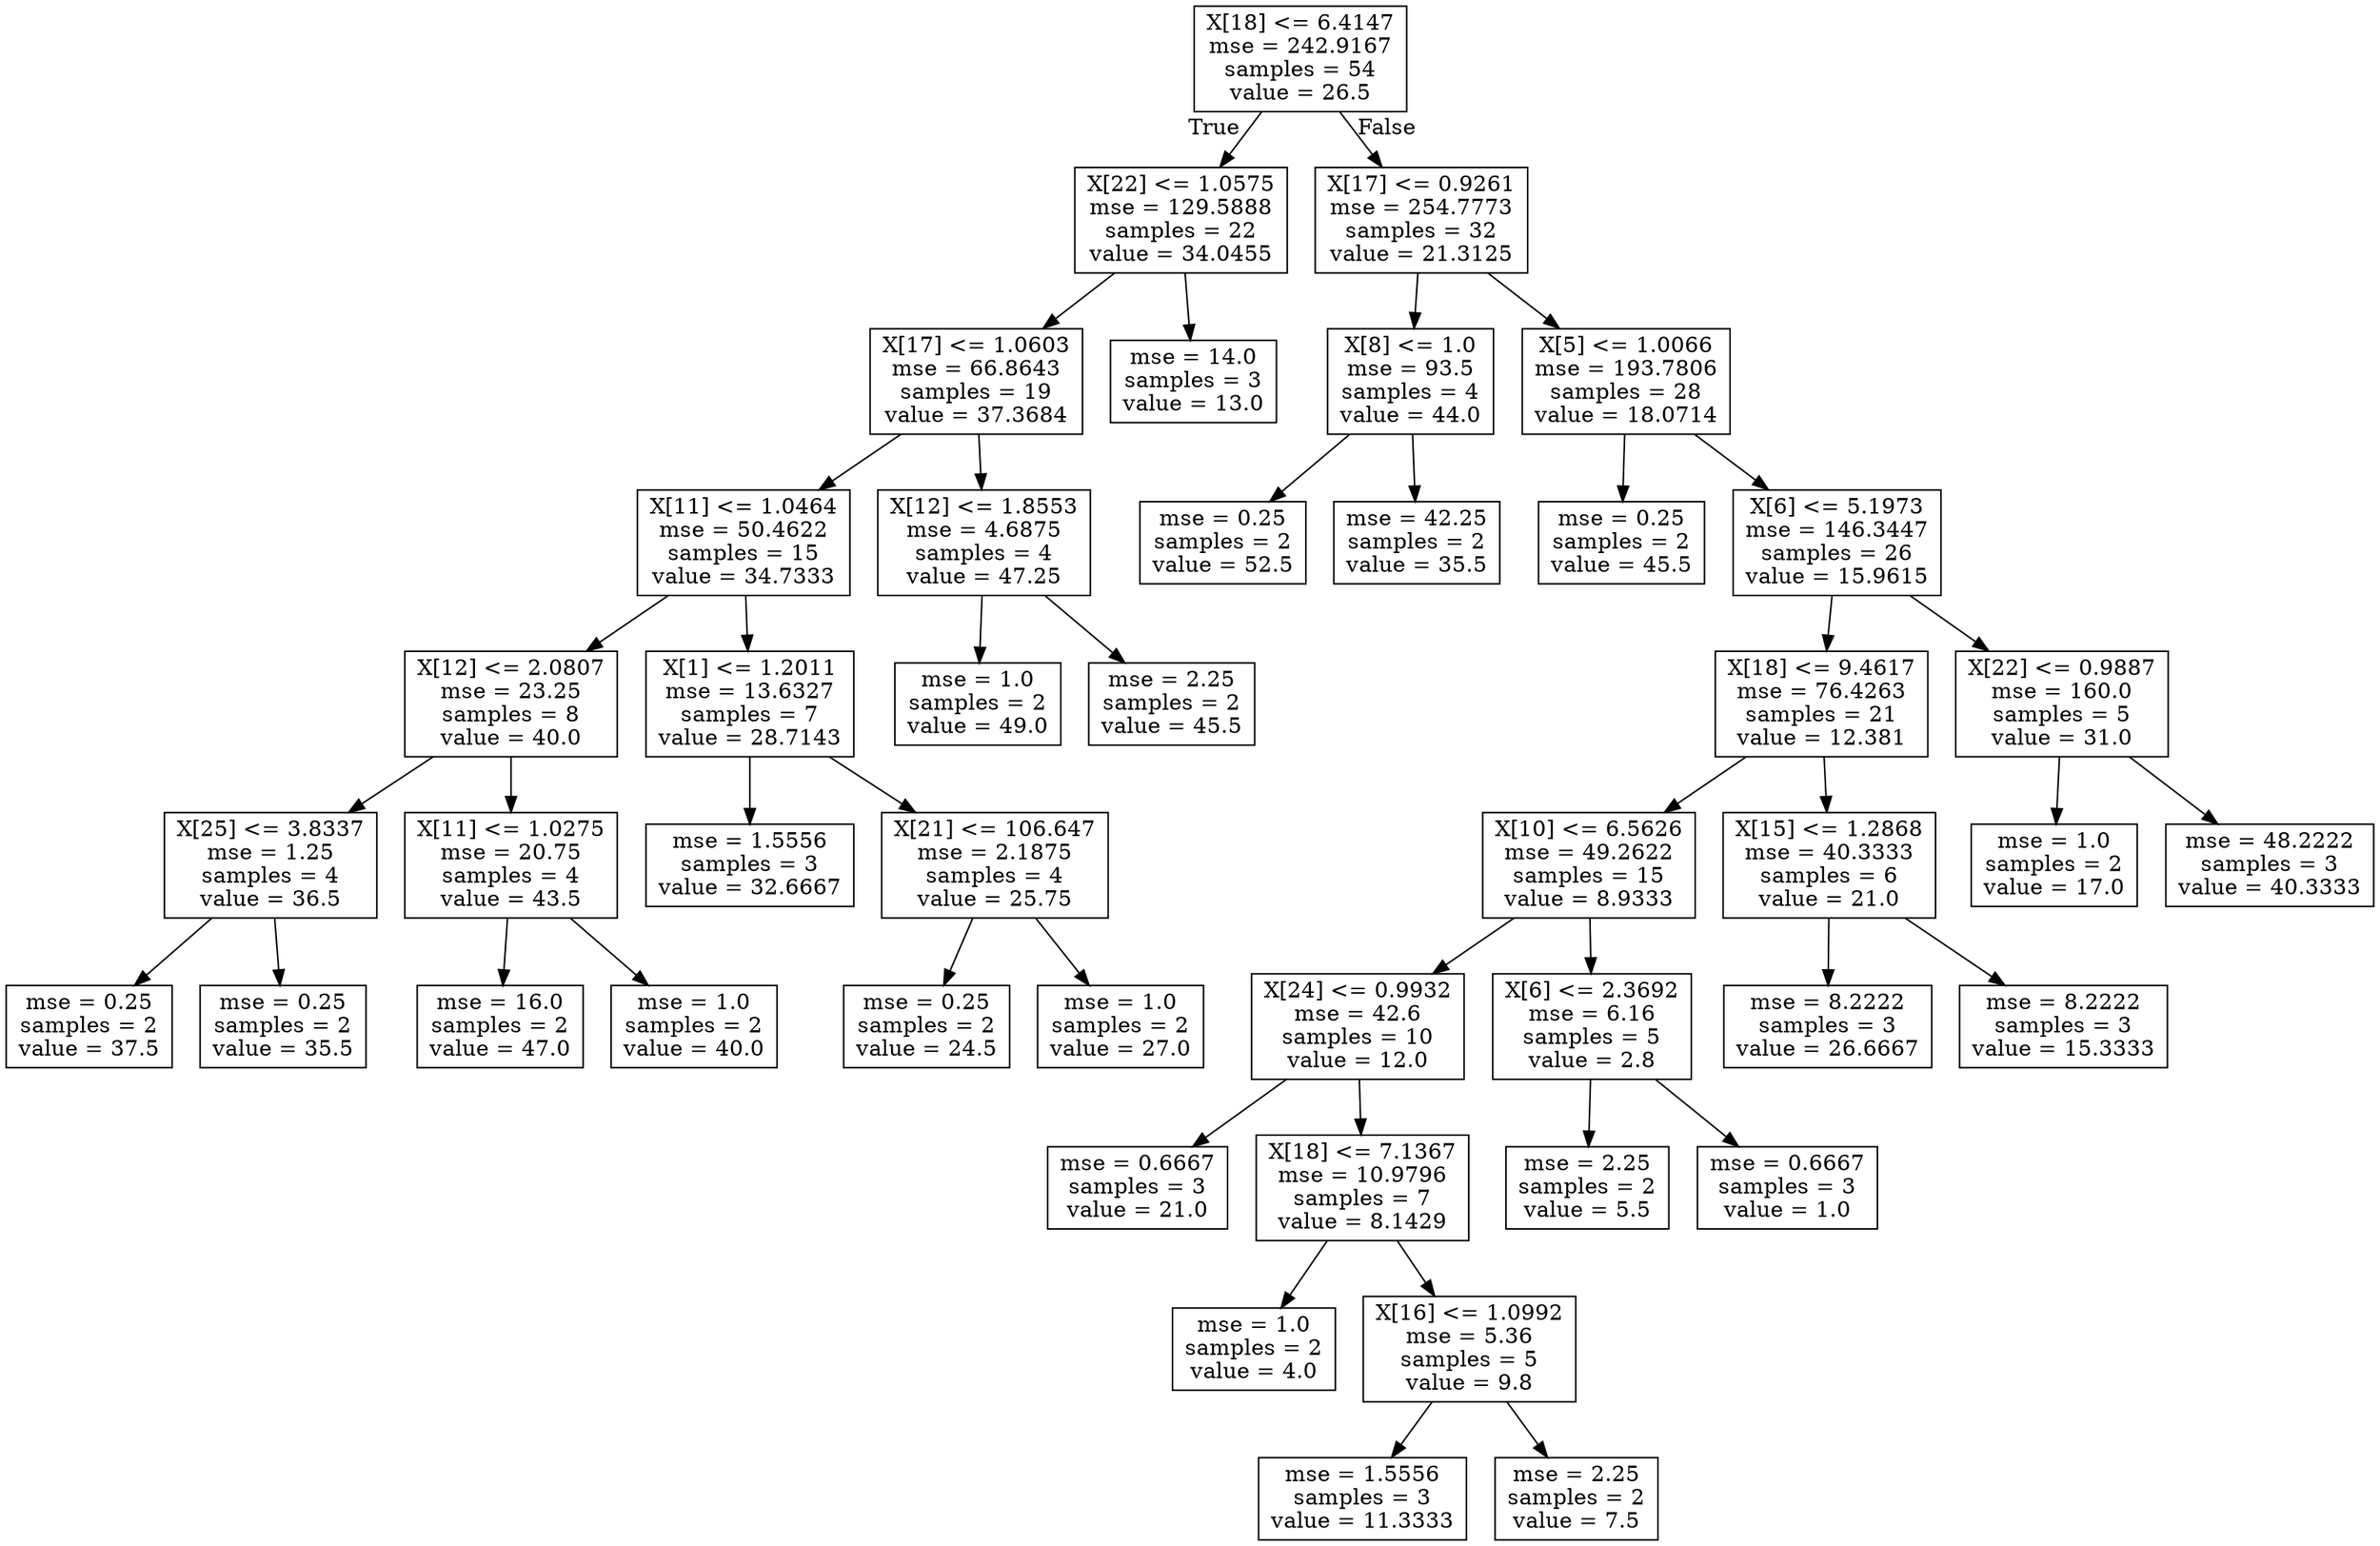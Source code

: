 digraph Tree {
node [shape=box] ;
0 [label="X[18] <= 6.4147\nmse = 242.9167\nsamples = 54\nvalue = 26.5"] ;
1 [label="X[22] <= 1.0575\nmse = 129.5888\nsamples = 22\nvalue = 34.0455"] ;
0 -> 1 [labeldistance=2.5, labelangle=45, headlabel="True"] ;
2 [label="X[17] <= 1.0603\nmse = 66.8643\nsamples = 19\nvalue = 37.3684"] ;
1 -> 2 ;
3 [label="X[11] <= 1.0464\nmse = 50.4622\nsamples = 15\nvalue = 34.7333"] ;
2 -> 3 ;
4 [label="X[12] <= 2.0807\nmse = 23.25\nsamples = 8\nvalue = 40.0"] ;
3 -> 4 ;
5 [label="X[25] <= 3.8337\nmse = 1.25\nsamples = 4\nvalue = 36.5"] ;
4 -> 5 ;
6 [label="mse = 0.25\nsamples = 2\nvalue = 37.5"] ;
5 -> 6 ;
7 [label="mse = 0.25\nsamples = 2\nvalue = 35.5"] ;
5 -> 7 ;
8 [label="X[11] <= 1.0275\nmse = 20.75\nsamples = 4\nvalue = 43.5"] ;
4 -> 8 ;
9 [label="mse = 16.0\nsamples = 2\nvalue = 47.0"] ;
8 -> 9 ;
10 [label="mse = 1.0\nsamples = 2\nvalue = 40.0"] ;
8 -> 10 ;
11 [label="X[1] <= 1.2011\nmse = 13.6327\nsamples = 7\nvalue = 28.7143"] ;
3 -> 11 ;
12 [label="mse = 1.5556\nsamples = 3\nvalue = 32.6667"] ;
11 -> 12 ;
13 [label="X[21] <= 106.647\nmse = 2.1875\nsamples = 4\nvalue = 25.75"] ;
11 -> 13 ;
14 [label="mse = 0.25\nsamples = 2\nvalue = 24.5"] ;
13 -> 14 ;
15 [label="mse = 1.0\nsamples = 2\nvalue = 27.0"] ;
13 -> 15 ;
16 [label="X[12] <= 1.8553\nmse = 4.6875\nsamples = 4\nvalue = 47.25"] ;
2 -> 16 ;
17 [label="mse = 1.0\nsamples = 2\nvalue = 49.0"] ;
16 -> 17 ;
18 [label="mse = 2.25\nsamples = 2\nvalue = 45.5"] ;
16 -> 18 ;
19 [label="mse = 14.0\nsamples = 3\nvalue = 13.0"] ;
1 -> 19 ;
20 [label="X[17] <= 0.9261\nmse = 254.7773\nsamples = 32\nvalue = 21.3125"] ;
0 -> 20 [labeldistance=2.5, labelangle=-45, headlabel="False"] ;
21 [label="X[8] <= 1.0\nmse = 93.5\nsamples = 4\nvalue = 44.0"] ;
20 -> 21 ;
22 [label="mse = 0.25\nsamples = 2\nvalue = 52.5"] ;
21 -> 22 ;
23 [label="mse = 42.25\nsamples = 2\nvalue = 35.5"] ;
21 -> 23 ;
24 [label="X[5] <= 1.0066\nmse = 193.7806\nsamples = 28\nvalue = 18.0714"] ;
20 -> 24 ;
25 [label="mse = 0.25\nsamples = 2\nvalue = 45.5"] ;
24 -> 25 ;
26 [label="X[6] <= 5.1973\nmse = 146.3447\nsamples = 26\nvalue = 15.9615"] ;
24 -> 26 ;
27 [label="X[18] <= 9.4617\nmse = 76.4263\nsamples = 21\nvalue = 12.381"] ;
26 -> 27 ;
28 [label="X[10] <= 6.5626\nmse = 49.2622\nsamples = 15\nvalue = 8.9333"] ;
27 -> 28 ;
29 [label="X[24] <= 0.9932\nmse = 42.6\nsamples = 10\nvalue = 12.0"] ;
28 -> 29 ;
30 [label="mse = 0.6667\nsamples = 3\nvalue = 21.0"] ;
29 -> 30 ;
31 [label="X[18] <= 7.1367\nmse = 10.9796\nsamples = 7\nvalue = 8.1429"] ;
29 -> 31 ;
32 [label="mse = 1.0\nsamples = 2\nvalue = 4.0"] ;
31 -> 32 ;
33 [label="X[16] <= 1.0992\nmse = 5.36\nsamples = 5\nvalue = 9.8"] ;
31 -> 33 ;
34 [label="mse = 1.5556\nsamples = 3\nvalue = 11.3333"] ;
33 -> 34 ;
35 [label="mse = 2.25\nsamples = 2\nvalue = 7.5"] ;
33 -> 35 ;
36 [label="X[6] <= 2.3692\nmse = 6.16\nsamples = 5\nvalue = 2.8"] ;
28 -> 36 ;
37 [label="mse = 2.25\nsamples = 2\nvalue = 5.5"] ;
36 -> 37 ;
38 [label="mse = 0.6667\nsamples = 3\nvalue = 1.0"] ;
36 -> 38 ;
39 [label="X[15] <= 1.2868\nmse = 40.3333\nsamples = 6\nvalue = 21.0"] ;
27 -> 39 ;
40 [label="mse = 8.2222\nsamples = 3\nvalue = 26.6667"] ;
39 -> 40 ;
41 [label="mse = 8.2222\nsamples = 3\nvalue = 15.3333"] ;
39 -> 41 ;
42 [label="X[22] <= 0.9887\nmse = 160.0\nsamples = 5\nvalue = 31.0"] ;
26 -> 42 ;
43 [label="mse = 1.0\nsamples = 2\nvalue = 17.0"] ;
42 -> 43 ;
44 [label="mse = 48.2222\nsamples = 3\nvalue = 40.3333"] ;
42 -> 44 ;
}